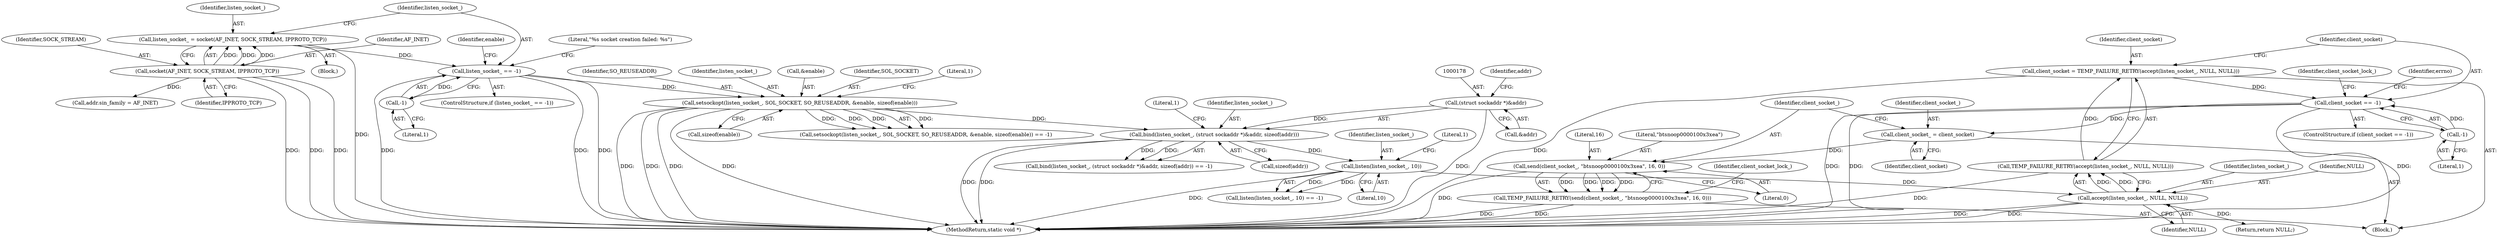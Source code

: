 digraph "0_Android_472271b153c5dc53c28beac55480a8d8434b2d5c_52@API" {
"1000244" [label="(Call,client_socket_ = client_socket)"];
"1000217" [label="(Call,client_socket == -1)"];
"1000209" [label="(Call,client_socket = TEMP_FAILURE_RETRY(accept(listen_socket_, NULL, NULL)))"];
"1000211" [label="(Call,TEMP_FAILURE_RETRY(accept(listen_socket_, NULL, NULL)))"];
"1000212" [label="(Call,accept(listen_socket_, NULL, NULL))"];
"1000194" [label="(Call,listen(listen_socket_, 10))"];
"1000175" [label="(Call,bind(listen_socket_, (struct sockaddr *)&addr, sizeof(addr)))"];
"1000136" [label="(Call,setsockopt(listen_socket_, SOL_SOCKET, SO_REUSEADDR, &enable, sizeof(enable)))"];
"1000119" [label="(Call,listen_socket_ == -1)"];
"1000112" [label="(Call,listen_socket_ = socket(AF_INET, SOCK_STREAM, IPPROTO_TCP))"];
"1000114" [label="(Call,socket(AF_INET, SOCK_STREAM, IPPROTO_TCP))"];
"1000121" [label="(Call,-1)"];
"1000177" [label="(Call,(struct sockaddr *)&addr)"];
"1000219" [label="(Call,-1)"];
"1000248" [label="(Call,send(client_socket_, \"btsnoop\0\0\0\0\1\0\0\x3\xea\", 16, 0))"];
"1000247" [label="(Call,TEMP_FAILURE_RETRY(send(client_socket_, \"btsnoop\0\0\0\0\1\0\0\x3\xea\", 16, 0)))"];
"1000209" [label="(Call,client_socket = TEMP_FAILURE_RETRY(accept(listen_socket_, NULL, NULL)))"];
"1000116" [label="(Identifier,SOCK_STREAM)"];
"1000255" [label="(Identifier,client_socket_lock_)"];
"1000177" [label="(Call,(struct sockaddr *)&addr)"];
"1000194" [label="(Call,listen(listen_socket_, 10))"];
"1000114" [label="(Call,socket(AF_INET, SOCK_STREAM, IPPROTO_TCP))"];
"1000137" [label="(Identifier,listen_socket_)"];
"1000220" [label="(Literal,1)"];
"1000218" [label="(Identifier,client_socket)"];
"1000184" [label="(Literal,1)"];
"1000210" [label="(Identifier,client_socket)"];
"1000118" [label="(ControlStructure,if (listen_socket_ == -1))"];
"1000252" [label="(Literal,0)"];
"1000195" [label="(Identifier,listen_socket_)"];
"1000125" [label="(Literal,\"%s socket creation failed: %s\")"];
"1000115" [label="(Identifier,AF_INET)"];
"1000247" [label="(Call,TEMP_FAILURE_RETRY(send(client_socket_, \"btsnoop\0\0\0\0\1\0\0\x3\xea\", 16, 0)))"];
"1000212" [label="(Call,accept(listen_socket_, NULL, NULL))"];
"1000119" [label="(Call,listen_socket_ == -1)"];
"1000174" [label="(Call,bind(listen_socket_, (struct sockaddr *)&addr, sizeof(addr)) == -1)"];
"1000182" [label="(Identifier,addr)"];
"1000198" [label="(Literal,1)"];
"1000142" [label="(Call,sizeof(enable))"];
"1000140" [label="(Call,&enable)"];
"1000120" [label="(Identifier,listen_socket_)"];
"1000251" [label="(Literal,16)"];
"1000219" [label="(Call,-1)"];
"1000250" [label="(Literal,\"btsnoop\0\0\0\0\1\0\0\x3\xea\")"];
"1000211" [label="(Call,TEMP_FAILURE_RETRY(accept(listen_socket_, NULL, NULL)))"];
"1000240" [label="(Identifier,client_socket_lock_)"];
"1000217" [label="(Call,client_socket == -1)"];
"1000214" [label="(Identifier,NULL)"];
"1000138" [label="(Identifier,SOL_SOCKET)"];
"1000145" [label="(Literal,1)"];
"1000248" [label="(Call,send(client_socket_, \"btsnoop\0\0\0\0\1\0\0\x3\xea\", 16, 0))"];
"1000117" [label="(Identifier,IPPROTO_TCP)"];
"1000244" [label="(Call,client_socket_ = client_socket)"];
"1000249" [label="(Identifier,client_socket_)"];
"1000176" [label="(Identifier,listen_socket_)"];
"1000213" [label="(Identifier,listen_socket_)"];
"1000135" [label="(Call,setsockopt(listen_socket_, SOL_SOCKET, SO_REUSEADDR, &enable, sizeof(enable)) == -1)"];
"1000103" [label="(Block,)"];
"1000121" [label="(Call,-1)"];
"1000112" [label="(Call,listen_socket_ = socket(AF_INET, SOCK_STREAM, IPPROTO_TCP))"];
"1000260" [label="(Return,return NULL;)"];
"1000245" [label="(Identifier,client_socket_)"];
"1000139" [label="(Identifier,SO_REUSEADDR)"];
"1000215" [label="(Identifier,NULL)"];
"1000175" [label="(Call,bind(listen_socket_, (struct sockaddr *)&addr, sizeof(addr)))"];
"1000196" [label="(Literal,10)"];
"1000113" [label="(Identifier,listen_socket_)"];
"1000132" [label="(Identifier,enable)"];
"1000154" [label="(Call,addr.sin_family = AF_INET)"];
"1000122" [label="(Literal,1)"];
"1000225" [label="(Identifier,errno)"];
"1000216" [label="(ControlStructure,if (client_socket == -1))"];
"1000246" [label="(Identifier,client_socket)"];
"1000179" [label="(Call,&addr)"];
"1000193" [label="(Call,listen(listen_socket_, 10) == -1)"];
"1000181" [label="(Call,sizeof(addr))"];
"1000207" [label="(Block,)"];
"1000262" [label="(MethodReturn,static void *)"];
"1000136" [label="(Call,setsockopt(listen_socket_, SOL_SOCKET, SO_REUSEADDR, &enable, sizeof(enable)))"];
"1000244" -> "1000207"  [label="AST: "];
"1000244" -> "1000246"  [label="CFG: "];
"1000245" -> "1000244"  [label="AST: "];
"1000246" -> "1000244"  [label="AST: "];
"1000249" -> "1000244"  [label="CFG: "];
"1000217" -> "1000244"  [label="DDG: "];
"1000244" -> "1000248"  [label="DDG: "];
"1000217" -> "1000216"  [label="AST: "];
"1000217" -> "1000219"  [label="CFG: "];
"1000218" -> "1000217"  [label="AST: "];
"1000219" -> "1000217"  [label="AST: "];
"1000225" -> "1000217"  [label="CFG: "];
"1000240" -> "1000217"  [label="CFG: "];
"1000217" -> "1000262"  [label="DDG: "];
"1000217" -> "1000262"  [label="DDG: "];
"1000217" -> "1000262"  [label="DDG: "];
"1000209" -> "1000217"  [label="DDG: "];
"1000219" -> "1000217"  [label="DDG: "];
"1000209" -> "1000207"  [label="AST: "];
"1000209" -> "1000211"  [label="CFG: "];
"1000210" -> "1000209"  [label="AST: "];
"1000211" -> "1000209"  [label="AST: "];
"1000218" -> "1000209"  [label="CFG: "];
"1000209" -> "1000262"  [label="DDG: "];
"1000211" -> "1000209"  [label="DDG: "];
"1000211" -> "1000212"  [label="CFG: "];
"1000212" -> "1000211"  [label="AST: "];
"1000211" -> "1000262"  [label="DDG: "];
"1000212" -> "1000211"  [label="DDG: "];
"1000212" -> "1000211"  [label="DDG: "];
"1000212" -> "1000215"  [label="CFG: "];
"1000213" -> "1000212"  [label="AST: "];
"1000214" -> "1000212"  [label="AST: "];
"1000215" -> "1000212"  [label="AST: "];
"1000212" -> "1000262"  [label="DDG: "];
"1000212" -> "1000262"  [label="DDG: "];
"1000194" -> "1000212"  [label="DDG: "];
"1000212" -> "1000260"  [label="DDG: "];
"1000194" -> "1000193"  [label="AST: "];
"1000194" -> "1000196"  [label="CFG: "];
"1000195" -> "1000194"  [label="AST: "];
"1000196" -> "1000194"  [label="AST: "];
"1000198" -> "1000194"  [label="CFG: "];
"1000194" -> "1000262"  [label="DDG: "];
"1000194" -> "1000193"  [label="DDG: "];
"1000194" -> "1000193"  [label="DDG: "];
"1000175" -> "1000194"  [label="DDG: "];
"1000175" -> "1000174"  [label="AST: "];
"1000175" -> "1000181"  [label="CFG: "];
"1000176" -> "1000175"  [label="AST: "];
"1000177" -> "1000175"  [label="AST: "];
"1000181" -> "1000175"  [label="AST: "];
"1000184" -> "1000175"  [label="CFG: "];
"1000175" -> "1000262"  [label="DDG: "];
"1000175" -> "1000262"  [label="DDG: "];
"1000175" -> "1000174"  [label="DDG: "];
"1000175" -> "1000174"  [label="DDG: "];
"1000136" -> "1000175"  [label="DDG: "];
"1000177" -> "1000175"  [label="DDG: "];
"1000136" -> "1000135"  [label="AST: "];
"1000136" -> "1000142"  [label="CFG: "];
"1000137" -> "1000136"  [label="AST: "];
"1000138" -> "1000136"  [label="AST: "];
"1000139" -> "1000136"  [label="AST: "];
"1000140" -> "1000136"  [label="AST: "];
"1000142" -> "1000136"  [label="AST: "];
"1000145" -> "1000136"  [label="CFG: "];
"1000136" -> "1000262"  [label="DDG: "];
"1000136" -> "1000262"  [label="DDG: "];
"1000136" -> "1000262"  [label="DDG: "];
"1000136" -> "1000262"  [label="DDG: "];
"1000136" -> "1000135"  [label="DDG: "];
"1000136" -> "1000135"  [label="DDG: "];
"1000136" -> "1000135"  [label="DDG: "];
"1000136" -> "1000135"  [label="DDG: "];
"1000119" -> "1000136"  [label="DDG: "];
"1000119" -> "1000118"  [label="AST: "];
"1000119" -> "1000121"  [label="CFG: "];
"1000120" -> "1000119"  [label="AST: "];
"1000121" -> "1000119"  [label="AST: "];
"1000125" -> "1000119"  [label="CFG: "];
"1000132" -> "1000119"  [label="CFG: "];
"1000119" -> "1000262"  [label="DDG: "];
"1000119" -> "1000262"  [label="DDG: "];
"1000119" -> "1000262"  [label="DDG: "];
"1000112" -> "1000119"  [label="DDG: "];
"1000121" -> "1000119"  [label="DDG: "];
"1000112" -> "1000103"  [label="AST: "];
"1000112" -> "1000114"  [label="CFG: "];
"1000113" -> "1000112"  [label="AST: "];
"1000114" -> "1000112"  [label="AST: "];
"1000120" -> "1000112"  [label="CFG: "];
"1000112" -> "1000262"  [label="DDG: "];
"1000114" -> "1000112"  [label="DDG: "];
"1000114" -> "1000112"  [label="DDG: "];
"1000114" -> "1000112"  [label="DDG: "];
"1000114" -> "1000117"  [label="CFG: "];
"1000115" -> "1000114"  [label="AST: "];
"1000116" -> "1000114"  [label="AST: "];
"1000117" -> "1000114"  [label="AST: "];
"1000114" -> "1000262"  [label="DDG: "];
"1000114" -> "1000262"  [label="DDG: "];
"1000114" -> "1000262"  [label="DDG: "];
"1000114" -> "1000154"  [label="DDG: "];
"1000121" -> "1000122"  [label="CFG: "];
"1000122" -> "1000121"  [label="AST: "];
"1000177" -> "1000179"  [label="CFG: "];
"1000178" -> "1000177"  [label="AST: "];
"1000179" -> "1000177"  [label="AST: "];
"1000182" -> "1000177"  [label="CFG: "];
"1000177" -> "1000262"  [label="DDG: "];
"1000219" -> "1000220"  [label="CFG: "];
"1000220" -> "1000219"  [label="AST: "];
"1000248" -> "1000247"  [label="AST: "];
"1000248" -> "1000252"  [label="CFG: "];
"1000249" -> "1000248"  [label="AST: "];
"1000250" -> "1000248"  [label="AST: "];
"1000251" -> "1000248"  [label="AST: "];
"1000252" -> "1000248"  [label="AST: "];
"1000247" -> "1000248"  [label="CFG: "];
"1000248" -> "1000262"  [label="DDG: "];
"1000248" -> "1000247"  [label="DDG: "];
"1000248" -> "1000247"  [label="DDG: "];
"1000248" -> "1000247"  [label="DDG: "];
"1000248" -> "1000247"  [label="DDG: "];
"1000247" -> "1000207"  [label="AST: "];
"1000255" -> "1000247"  [label="CFG: "];
"1000247" -> "1000262"  [label="DDG: "];
"1000247" -> "1000262"  [label="DDG: "];
}
